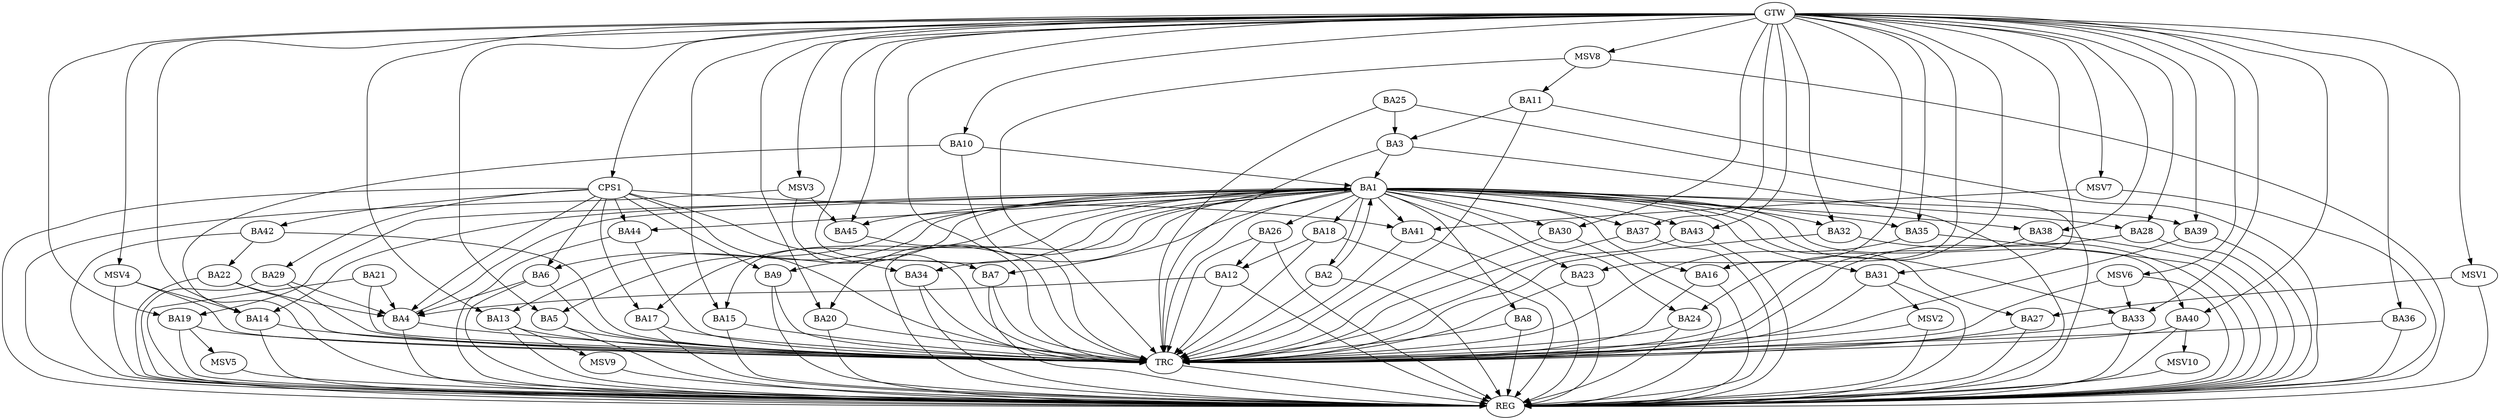strict digraph G {
  BA1 [ label="BA1" ];
  BA2 [ label="BA2" ];
  BA3 [ label="BA3" ];
  BA4 [ label="BA4" ];
  BA5 [ label="BA5" ];
  BA6 [ label="BA6" ];
  BA7 [ label="BA7" ];
  BA8 [ label="BA8" ];
  BA9 [ label="BA9" ];
  BA10 [ label="BA10" ];
  BA11 [ label="BA11" ];
  BA12 [ label="BA12" ];
  BA13 [ label="BA13" ];
  BA14 [ label="BA14" ];
  BA15 [ label="BA15" ];
  BA16 [ label="BA16" ];
  BA17 [ label="BA17" ];
  BA18 [ label="BA18" ];
  BA19 [ label="BA19" ];
  BA20 [ label="BA20" ];
  BA21 [ label="BA21" ];
  BA22 [ label="BA22" ];
  BA23 [ label="BA23" ];
  BA24 [ label="BA24" ];
  BA25 [ label="BA25" ];
  BA26 [ label="BA26" ];
  BA27 [ label="BA27" ];
  BA28 [ label="BA28" ];
  BA29 [ label="BA29" ];
  BA30 [ label="BA30" ];
  BA31 [ label="BA31" ];
  BA32 [ label="BA32" ];
  BA33 [ label="BA33" ];
  BA34 [ label="BA34" ];
  BA35 [ label="BA35" ];
  BA36 [ label="BA36" ];
  BA37 [ label="BA37" ];
  BA38 [ label="BA38" ];
  BA39 [ label="BA39" ];
  BA40 [ label="BA40" ];
  BA41 [ label="BA41" ];
  BA42 [ label="BA42" ];
  BA43 [ label="BA43" ];
  BA44 [ label="BA44" ];
  BA45 [ label="BA45" ];
  CPS1 [ label="CPS1" ];
  GTW [ label="GTW" ];
  REG [ label="REG" ];
  TRC [ label="TRC" ];
  MSV1 [ label="MSV1" ];
  MSV2 [ label="MSV2" ];
  MSV3 [ label="MSV3" ];
  MSV4 [ label="MSV4" ];
  MSV5 [ label="MSV5" ];
  MSV6 [ label="MSV6" ];
  MSV7 [ label="MSV7" ];
  MSV8 [ label="MSV8" ];
  MSV9 [ label="MSV9" ];
  MSV10 [ label="MSV10" ];
  BA1 -> BA2;
  BA2 -> BA1;
  BA3 -> BA1;
  BA4 -> BA1;
  BA6 -> BA4;
  BA10 -> BA1;
  BA11 -> BA3;
  BA12 -> BA4;
  BA18 -> BA12;
  BA21 -> BA4;
  BA22 -> BA4;
  BA25 -> BA3;
  BA26 -> BA12;
  BA29 -> BA4;
  BA42 -> BA22;
  CPS1 -> BA29;
  CPS1 -> BA17;
  CPS1 -> BA44;
  CPS1 -> BA42;
  CPS1 -> BA4;
  CPS1 -> BA34;
  CPS1 -> BA6;
  CPS1 -> BA41;
  CPS1 -> BA9;
  GTW -> BA5;
  GTW -> BA7;
  GTW -> BA10;
  GTW -> BA13;
  GTW -> BA14;
  GTW -> BA15;
  GTW -> BA16;
  GTW -> BA19;
  GTW -> BA20;
  GTW -> BA23;
  GTW -> BA24;
  GTW -> BA28;
  GTW -> BA30;
  GTW -> BA31;
  GTW -> BA32;
  GTW -> BA33;
  GTW -> BA35;
  GTW -> BA36;
  GTW -> BA37;
  GTW -> BA38;
  GTW -> BA39;
  GTW -> BA40;
  GTW -> BA43;
  GTW -> BA45;
  GTW -> CPS1;
  BA1 -> REG;
  BA2 -> REG;
  BA3 -> REG;
  BA4 -> REG;
  BA5 -> REG;
  BA6 -> REG;
  BA7 -> REG;
  BA8 -> REG;
  BA9 -> REG;
  BA10 -> REG;
  BA11 -> REG;
  BA12 -> REG;
  BA13 -> REG;
  BA14 -> REG;
  BA15 -> REG;
  BA16 -> REG;
  BA17 -> REG;
  BA18 -> REG;
  BA19 -> REG;
  BA20 -> REG;
  BA21 -> REG;
  BA22 -> REG;
  BA23 -> REG;
  BA24 -> REG;
  BA25 -> REG;
  BA26 -> REG;
  BA27 -> REG;
  BA28 -> REG;
  BA29 -> REG;
  BA30 -> REG;
  BA31 -> REG;
  BA32 -> REG;
  BA33 -> REG;
  BA34 -> REG;
  BA35 -> REG;
  BA36 -> REG;
  BA37 -> REG;
  BA38 -> REG;
  BA39 -> REG;
  BA40 -> REG;
  BA41 -> REG;
  BA42 -> REG;
  BA43 -> REG;
  BA44 -> REG;
  CPS1 -> REG;
  BA1 -> TRC;
  BA2 -> TRC;
  BA3 -> TRC;
  BA4 -> TRC;
  BA5 -> TRC;
  BA6 -> TRC;
  BA7 -> TRC;
  BA8 -> TRC;
  BA9 -> TRC;
  BA10 -> TRC;
  BA11 -> TRC;
  BA12 -> TRC;
  BA13 -> TRC;
  BA14 -> TRC;
  BA15 -> TRC;
  BA16 -> TRC;
  BA17 -> TRC;
  BA18 -> TRC;
  BA19 -> TRC;
  BA20 -> TRC;
  BA21 -> TRC;
  BA22 -> TRC;
  BA23 -> TRC;
  BA24 -> TRC;
  BA25 -> TRC;
  BA26 -> TRC;
  BA27 -> TRC;
  BA28 -> TRC;
  BA29 -> TRC;
  BA30 -> TRC;
  BA31 -> TRC;
  BA32 -> TRC;
  BA33 -> TRC;
  BA34 -> TRC;
  BA35 -> TRC;
  BA36 -> TRC;
  BA37 -> TRC;
  BA38 -> TRC;
  BA39 -> TRC;
  BA40 -> TRC;
  BA41 -> TRC;
  BA42 -> TRC;
  BA43 -> TRC;
  BA44 -> TRC;
  BA45 -> TRC;
  CPS1 -> TRC;
  GTW -> TRC;
  TRC -> REG;
  BA1 -> BA14;
  BA1 -> BA15;
  BA1 -> BA41;
  BA1 -> BA39;
  BA1 -> BA28;
  BA1 -> BA23;
  BA1 -> BA20;
  BA1 -> BA45;
  BA1 -> BA30;
  BA1 -> BA5;
  BA1 -> BA26;
  BA1 -> BA24;
  BA1 -> BA32;
  BA1 -> BA6;
  BA1 -> BA27;
  BA1 -> BA17;
  BA1 -> BA13;
  BA1 -> BA40;
  BA1 -> BA37;
  BA1 -> BA31;
  BA1 -> BA18;
  BA1 -> BA44;
  BA1 -> BA16;
  BA1 -> BA19;
  BA1 -> BA34;
  BA1 -> BA9;
  BA1 -> BA38;
  BA1 -> BA8;
  BA1 -> BA35;
  BA1 -> BA33;
  BA1 -> BA7;
  BA1 -> BA43;
  MSV1 -> BA27;
  GTW -> MSV1;
  MSV1 -> REG;
  BA31 -> MSV2;
  MSV2 -> REG;
  MSV2 -> TRC;
  MSV3 -> BA45;
  GTW -> MSV3;
  MSV3 -> REG;
  MSV3 -> TRC;
  MSV4 -> BA14;
  GTW -> MSV4;
  MSV4 -> REG;
  MSV4 -> TRC;
  BA19 -> MSV5;
  MSV5 -> REG;
  MSV6 -> BA33;
  GTW -> MSV6;
  MSV6 -> REG;
  MSV6 -> TRC;
  MSV7 -> BA41;
  GTW -> MSV7;
  MSV7 -> REG;
  MSV8 -> BA11;
  GTW -> MSV8;
  MSV8 -> REG;
  MSV8 -> TRC;
  BA13 -> MSV9;
  MSV9 -> REG;
  BA40 -> MSV10;
  MSV10 -> REG;
}
